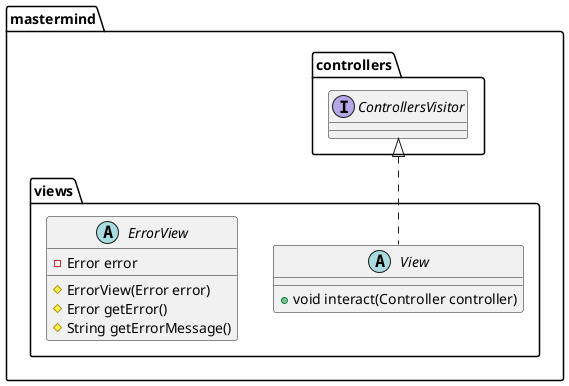 @startuml
interface mastermind.controllers.ControllersVisitor {
}

abstract class mastermind.views.View {
	+void interact(Controller controller)
}

abstract class mastermind.views.ErrorView {
	-Error error
	#ErrorView(Error error)
	#Error getError()
	#String getErrorMessage()
}

mastermind.controllers.ControllersVisitor <|.. mastermind.views.View
@enduml
